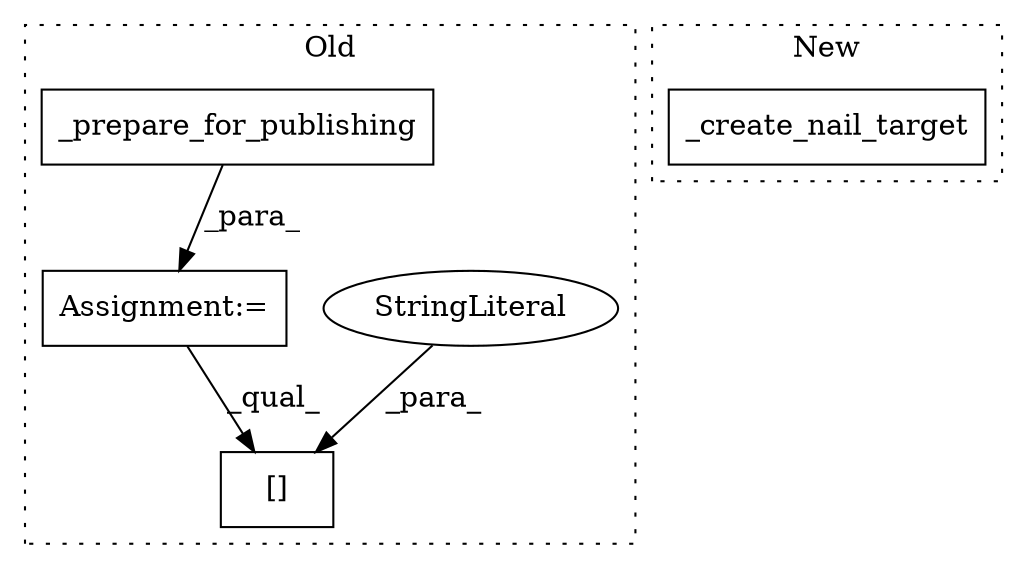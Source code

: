 digraph G {
subgraph cluster0 {
1 [label="[]" a="2" s="9128,9154" l="8,1" shape="box"];
3 [label="Assignment:=" a="7" s="9007" l="1" shape="box"];
4 [label="StringLiteral" a="45" s="9136" l="18" shape="ellipse"];
5 [label="_prepare_for_publishing" a="32" s="9013" l="25" shape="box"];
label = "Old";
style="dotted";
}
subgraph cluster1 {
2 [label="_create_nail_target" a="32" s="9390" l="21" shape="box"];
label = "New";
style="dotted";
}
3 -> 1 [label="_qual_"];
4 -> 1 [label="_para_"];
5 -> 3 [label="_para_"];
}